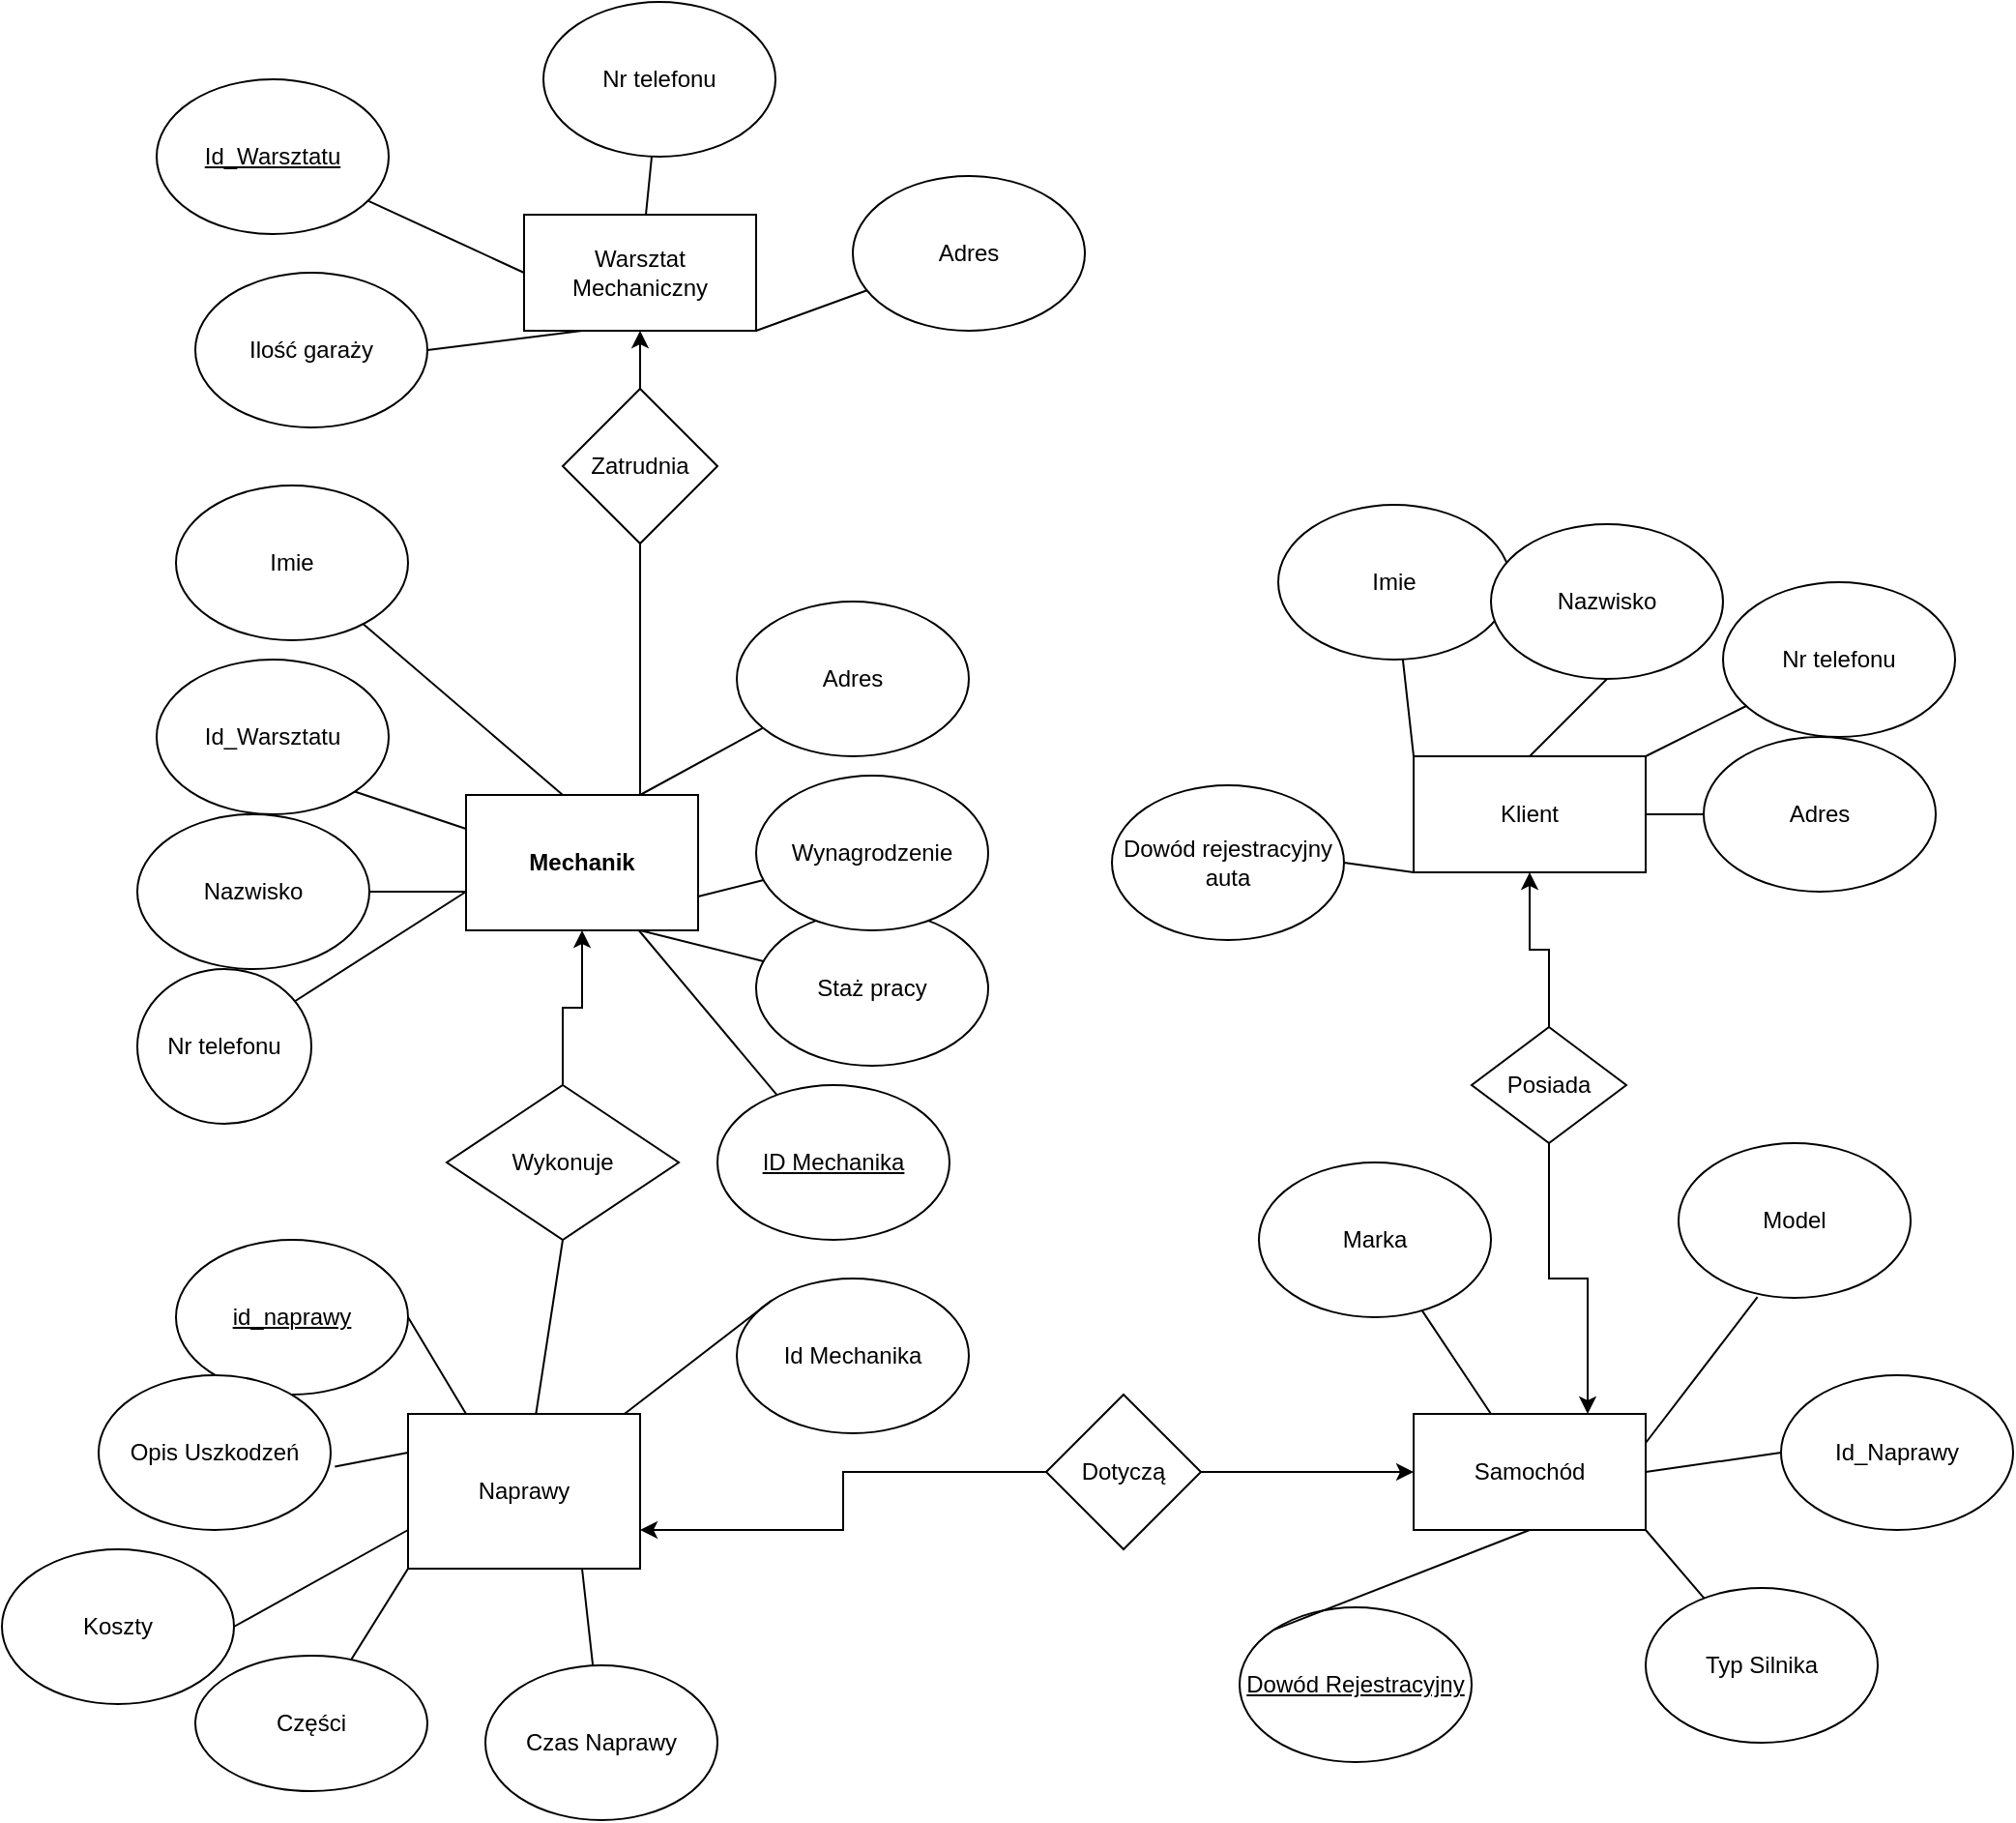 <mxfile version="12.9.14" type="device"><diagram id="42aOQJu3UK1TbBF9h4gV" name="Page-1"><mxGraphModel dx="2557" dy="2136" grid="1" gridSize="10" guides="1" tooltips="1" connect="1" arrows="1" fold="1" page="1" pageScale="1" pageWidth="827" pageHeight="1169" math="0" shadow="0"><root><mxCell id="0"/><mxCell id="1" parent="0"/><mxCell id="lv5YEPrGBTGehi66grcj-1" value="&lt;b&gt;Mechanik&lt;br&gt;&lt;/b&gt;" style="rounded=0;whiteSpace=wrap;html=1;" vertex="1" parent="1"><mxGeometry x="80" y="180" width="120" height="70" as="geometry"/></mxCell><mxCell id="lv5YEPrGBTGehi66grcj-2" value="Imie" style="ellipse;whiteSpace=wrap;html=1;" vertex="1" parent="1"><mxGeometry x="-70" y="20" width="120" height="80" as="geometry"/></mxCell><mxCell id="lv5YEPrGBTGehi66grcj-3" value="Nazwisko" style="ellipse;whiteSpace=wrap;html=1;" vertex="1" parent="1"><mxGeometry x="-90" y="190" width="120" height="80" as="geometry"/></mxCell><mxCell id="lv5YEPrGBTGehi66grcj-4" value="Staż pracy" style="ellipse;whiteSpace=wrap;html=1;" vertex="1" parent="1"><mxGeometry x="230" y="240" width="120" height="80" as="geometry"/></mxCell><mxCell id="lv5YEPrGBTGehi66grcj-5" value="Wynagrodzenie" style="ellipse;whiteSpace=wrap;html=1;" vertex="1" parent="1"><mxGeometry x="230" y="170" width="120" height="80" as="geometry"/></mxCell><mxCell id="lv5YEPrGBTGehi66grcj-6" value="Adres" style="ellipse;whiteSpace=wrap;html=1;" vertex="1" parent="1"><mxGeometry x="220" y="80" width="120" height="80" as="geometry"/></mxCell><mxCell id="lv5YEPrGBTGehi66grcj-12" value="Naprawy" style="rounded=0;whiteSpace=wrap;html=1;" vertex="1" parent="1"><mxGeometry x="50" y="500" width="120" height="80" as="geometry"/></mxCell><mxCell id="lv5YEPrGBTGehi66grcj-13" value="&lt;u&gt;id_naprawy&lt;/u&gt;" style="ellipse;whiteSpace=wrap;html=1;" vertex="1" parent="1"><mxGeometry x="-70" y="410" width="120" height="80" as="geometry"/></mxCell><mxCell id="lv5YEPrGBTGehi66grcj-15" style="edgeStyle=orthogonalEdgeStyle;rounded=0;orthogonalLoop=1;jettySize=auto;html=1;exitX=0.5;exitY=0;exitDx=0;exitDy=0;entryX=0.5;entryY=1;entryDx=0;entryDy=0;" edge="1" parent="1" source="lv5YEPrGBTGehi66grcj-14" target="lv5YEPrGBTGehi66grcj-1"><mxGeometry relative="1" as="geometry"/></mxCell><mxCell id="lv5YEPrGBTGehi66grcj-14" value="Wykonuje" style="rhombus;whiteSpace=wrap;html=1;" vertex="1" parent="1"><mxGeometry x="70" y="330" width="120" height="80" as="geometry"/></mxCell><mxCell id="lv5YEPrGBTGehi66grcj-18" value="Opis Uszkodzeń" style="ellipse;whiteSpace=wrap;html=1;" vertex="1" parent="1"><mxGeometry x="-110" y="480" width="120" height="80" as="geometry"/></mxCell><mxCell id="lv5YEPrGBTGehi66grcj-20" value="Koszty" style="ellipse;whiteSpace=wrap;html=1;" vertex="1" parent="1"><mxGeometry x="-160" y="570" width="120" height="80" as="geometry"/></mxCell><mxCell id="lv5YEPrGBTGehi66grcj-22" value="Części" style="ellipse;whiteSpace=wrap;html=1;" vertex="1" parent="1"><mxGeometry x="-60" y="625" width="120" height="70" as="geometry"/></mxCell><mxCell id="lv5YEPrGBTGehi66grcj-28" style="edgeStyle=orthogonalEdgeStyle;rounded=0;orthogonalLoop=1;jettySize=auto;html=1;exitX=0;exitY=0.5;exitDx=0;exitDy=0;entryX=1;entryY=0.75;entryDx=0;entryDy=0;" edge="1" parent="1" source="lv5YEPrGBTGehi66grcj-26" target="lv5YEPrGBTGehi66grcj-12"><mxGeometry relative="1" as="geometry"/></mxCell><mxCell id="lv5YEPrGBTGehi66grcj-70" style="edgeStyle=orthogonalEdgeStyle;rounded=0;orthogonalLoop=1;jettySize=auto;html=1;exitX=1;exitY=0.5;exitDx=0;exitDy=0;entryX=0;entryY=0.5;entryDx=0;entryDy=0;" edge="1" parent="1" source="lv5YEPrGBTGehi66grcj-26" target="lv5YEPrGBTGehi66grcj-29"><mxGeometry relative="1" as="geometry"/></mxCell><mxCell id="lv5YEPrGBTGehi66grcj-26" value="Dotyczą" style="rhombus;whiteSpace=wrap;html=1;" vertex="1" parent="1"><mxGeometry x="380" y="490" width="80" height="80" as="geometry"/></mxCell><mxCell id="lv5YEPrGBTGehi66grcj-29" value="Samochód" style="rounded=0;whiteSpace=wrap;html=1;" vertex="1" parent="1"><mxGeometry x="570" y="500" width="120" height="60" as="geometry"/></mxCell><mxCell id="lv5YEPrGBTGehi66grcj-31" value="Marka" style="ellipse;whiteSpace=wrap;html=1;" vertex="1" parent="1"><mxGeometry x="490" y="370" width="120" height="80" as="geometry"/></mxCell><mxCell id="lv5YEPrGBTGehi66grcj-33" value="Model" style="ellipse;whiteSpace=wrap;html=1;" vertex="1" parent="1"><mxGeometry x="707" y="360" width="120" height="80" as="geometry"/></mxCell><mxCell id="lv5YEPrGBTGehi66grcj-34" value="Typ Silnika" style="ellipse;whiteSpace=wrap;html=1;" vertex="1" parent="1"><mxGeometry x="690" y="590" width="120" height="80" as="geometry"/></mxCell><mxCell id="lv5YEPrGBTGehi66grcj-37" value="&lt;u&gt;Dowód Rejestracyjny&lt;/u&gt;" style="ellipse;whiteSpace=wrap;html=1;" vertex="1" parent="1"><mxGeometry x="480" y="600" width="120" height="80" as="geometry"/></mxCell><mxCell id="lv5YEPrGBTGehi66grcj-41" style="edgeStyle=orthogonalEdgeStyle;rounded=0;orthogonalLoop=1;jettySize=auto;html=1;exitX=0.5;exitY=1;exitDx=0;exitDy=0;entryX=0.75;entryY=0;entryDx=0;entryDy=0;" edge="1" parent="1" source="lv5YEPrGBTGehi66grcj-39" target="lv5YEPrGBTGehi66grcj-29"><mxGeometry relative="1" as="geometry"/></mxCell><mxCell id="lv5YEPrGBTGehi66grcj-43" style="edgeStyle=orthogonalEdgeStyle;rounded=0;orthogonalLoop=1;jettySize=auto;html=1;exitX=0.5;exitY=0;exitDx=0;exitDy=0;entryX=0.5;entryY=1;entryDx=0;entryDy=0;" edge="1" parent="1" source="lv5YEPrGBTGehi66grcj-39" target="lv5YEPrGBTGehi66grcj-42"><mxGeometry relative="1" as="geometry"/></mxCell><mxCell id="lv5YEPrGBTGehi66grcj-39" value="Posiada" style="rhombus;whiteSpace=wrap;html=1;" vertex="1" parent="1"><mxGeometry x="600" y="300" width="80" height="60" as="geometry"/></mxCell><mxCell id="lv5YEPrGBTGehi66grcj-42" value="Klient" style="rounded=0;whiteSpace=wrap;html=1;" vertex="1" parent="1"><mxGeometry x="570" y="160" width="120" height="60" as="geometry"/></mxCell><mxCell id="lv5YEPrGBTGehi66grcj-44" value="Imie" style="ellipse;whiteSpace=wrap;html=1;" vertex="1" parent="1"><mxGeometry x="500" y="30" width="120" height="80" as="geometry"/></mxCell><mxCell id="lv5YEPrGBTGehi66grcj-45" value="Nazwisko" style="ellipse;whiteSpace=wrap;html=1;" vertex="1" parent="1"><mxGeometry x="610" y="40" width="120" height="80" as="geometry"/></mxCell><mxCell id="lv5YEPrGBTGehi66grcj-46" value="Nr telefonu" style="ellipse;whiteSpace=wrap;html=1;" vertex="1" parent="1"><mxGeometry x="730" y="70" width="120" height="80" as="geometry"/></mxCell><mxCell id="lv5YEPrGBTGehi66grcj-47" value="Adres" style="ellipse;whiteSpace=wrap;html=1;" vertex="1" parent="1"><mxGeometry x="720" y="150" width="120" height="80" as="geometry"/></mxCell><mxCell id="lv5YEPrGBTGehi66grcj-52" value="Nr telefonu" style="ellipse;whiteSpace=wrap;html=1;" vertex="1" parent="1"><mxGeometry x="-90" y="270" width="90" height="80" as="geometry"/></mxCell><mxCell id="lv5YEPrGBTGehi66grcj-54" value="Warsztat Mechaniczny" style="rounded=0;whiteSpace=wrap;html=1;" vertex="1" parent="1"><mxGeometry x="110" y="-120" width="120" height="60" as="geometry"/></mxCell><mxCell id="lv5YEPrGBTGehi66grcj-55" value="Adres" style="ellipse;whiteSpace=wrap;html=1;" vertex="1" parent="1"><mxGeometry x="280" y="-140" width="120" height="80" as="geometry"/></mxCell><mxCell id="lv5YEPrGBTGehi66grcj-57" value="Nr telefonu" style="ellipse;whiteSpace=wrap;html=1;" vertex="1" parent="1"><mxGeometry x="120" y="-230" width="120" height="80" as="geometry"/></mxCell><mxCell id="lv5YEPrGBTGehi66grcj-59" value="&lt;u&gt;Id_Warsztatu&lt;/u&gt;" style="ellipse;whiteSpace=wrap;html=1;" vertex="1" parent="1"><mxGeometry x="-80" y="-190" width="120" height="80" as="geometry"/></mxCell><mxCell id="lv5YEPrGBTGehi66grcj-62" value="Ilość garaży" style="ellipse;whiteSpace=wrap;html=1;" vertex="1" parent="1"><mxGeometry x="-60" y="-90" width="120" height="80" as="geometry"/></mxCell><mxCell id="lv5YEPrGBTGehi66grcj-69" style="edgeStyle=orthogonalEdgeStyle;rounded=0;orthogonalLoop=1;jettySize=auto;html=1;exitX=0.5;exitY=0;exitDx=0;exitDy=0;entryX=0.5;entryY=1;entryDx=0;entryDy=0;" edge="1" parent="1" source="lv5YEPrGBTGehi66grcj-64" target="lv5YEPrGBTGehi66grcj-54"><mxGeometry relative="1" as="geometry"/></mxCell><mxCell id="lv5YEPrGBTGehi66grcj-64" value="Zatrudnia" style="rhombus;whiteSpace=wrap;html=1;" vertex="1" parent="1"><mxGeometry x="130" y="-30" width="80" height="80" as="geometry"/></mxCell><mxCell id="lv5YEPrGBTGehi66grcj-68" value="" style="endArrow=none;html=1;entryX=0.5;entryY=1;entryDx=0;entryDy=0;" edge="1" parent="1" source="lv5YEPrGBTGehi66grcj-12" target="lv5YEPrGBTGehi66grcj-14"><mxGeometry width="50" height="50" relative="1" as="geometry"><mxPoint x="410" y="430" as="sourcePoint"/><mxPoint x="460" y="380" as="targetPoint"/></mxGeometry></mxCell><mxCell id="lv5YEPrGBTGehi66grcj-71" value="" style="endArrow=none;html=1;exitX=0.5;exitY=1;exitDx=0;exitDy=0;entryX=0.75;entryY=0;entryDx=0;entryDy=0;" edge="1" parent="1" source="lv5YEPrGBTGehi66grcj-64" target="lv5YEPrGBTGehi66grcj-1"><mxGeometry width="50" height="50" relative="1" as="geometry"><mxPoint x="410" y="30" as="sourcePoint"/><mxPoint x="460" y="-20" as="targetPoint"/></mxGeometry></mxCell><mxCell id="lv5YEPrGBTGehi66grcj-73" value="" style="endArrow=none;html=1;exitX=0;exitY=1;exitDx=0;exitDy=0;" edge="1" parent="1" source="lv5YEPrGBTGehi66grcj-12" target="lv5YEPrGBTGehi66grcj-22"><mxGeometry width="50" height="50" relative="1" as="geometry"><mxPoint x="80" y="430" as="sourcePoint"/><mxPoint x="130" y="380" as="targetPoint"/></mxGeometry></mxCell><mxCell id="lv5YEPrGBTGehi66grcj-75" value="" style="endArrow=none;html=1;exitX=0;exitY=0.75;exitDx=0;exitDy=0;entryX=1;entryY=0.5;entryDx=0;entryDy=0;" edge="1" parent="1" source="lv5YEPrGBTGehi66grcj-12" target="lv5YEPrGBTGehi66grcj-20"><mxGeometry width="50" height="50" relative="1" as="geometry"><mxPoint x="80" y="430" as="sourcePoint"/><mxPoint x="130" y="380" as="targetPoint"/></mxGeometry></mxCell><mxCell id="lv5YEPrGBTGehi66grcj-76" value="" style="endArrow=none;html=1;exitX=1.018;exitY=0.59;exitDx=0;exitDy=0;exitPerimeter=0;entryX=0;entryY=0.25;entryDx=0;entryDy=0;" edge="1" parent="1" source="lv5YEPrGBTGehi66grcj-18" target="lv5YEPrGBTGehi66grcj-12"><mxGeometry width="50" height="50" relative="1" as="geometry"><mxPoint x="80" y="430" as="sourcePoint"/><mxPoint x="130" y="380" as="targetPoint"/></mxGeometry></mxCell><mxCell id="lv5YEPrGBTGehi66grcj-77" value="" style="endArrow=none;html=1;exitX=1;exitY=0.5;exitDx=0;exitDy=0;entryX=0.25;entryY=0;entryDx=0;entryDy=0;" edge="1" parent="1" source="lv5YEPrGBTGehi66grcj-13" target="lv5YEPrGBTGehi66grcj-12"><mxGeometry width="50" height="50" relative="1" as="geometry"><mxPoint x="80" y="430" as="sourcePoint"/><mxPoint x="130" y="380" as="targetPoint"/></mxGeometry></mxCell><mxCell id="lv5YEPrGBTGehi66grcj-78" value="" style="endArrow=none;html=1;" edge="1" parent="1" source="lv5YEPrGBTGehi66grcj-2"><mxGeometry width="50" height="50" relative="1" as="geometry"><mxPoint x="80" y="230" as="sourcePoint"/><mxPoint x="130" y="180" as="targetPoint"/></mxGeometry></mxCell><mxCell id="lv5YEPrGBTGehi66grcj-79" value="" style="endArrow=none;html=1;" edge="1" parent="1" target="lv5YEPrGBTGehi66grcj-3"><mxGeometry width="50" height="50" relative="1" as="geometry"><mxPoint x="80" y="230" as="sourcePoint"/><mxPoint x="130" y="180" as="targetPoint"/></mxGeometry></mxCell><mxCell id="lv5YEPrGBTGehi66grcj-80" value="" style="endArrow=none;html=1;" edge="1" parent="1" target="lv5YEPrGBTGehi66grcj-52"><mxGeometry width="50" height="50" relative="1" as="geometry"><mxPoint x="80" y="230" as="sourcePoint"/><mxPoint x="130" y="180" as="targetPoint"/></mxGeometry></mxCell><mxCell id="lv5YEPrGBTGehi66grcj-81" value="" style="endArrow=none;html=1;entryX=0.75;entryY=0;entryDx=0;entryDy=0;" edge="1" parent="1" source="lv5YEPrGBTGehi66grcj-6" target="lv5YEPrGBTGehi66grcj-1"><mxGeometry width="50" height="50" relative="1" as="geometry"><mxPoint x="80" y="230" as="sourcePoint"/><mxPoint x="130" y="180" as="targetPoint"/></mxGeometry></mxCell><mxCell id="lv5YEPrGBTGehi66grcj-82" value="" style="endArrow=none;html=1;entryX=1;entryY=0.75;entryDx=0;entryDy=0;" edge="1" parent="1" source="lv5YEPrGBTGehi66grcj-5" target="lv5YEPrGBTGehi66grcj-1"><mxGeometry width="50" height="50" relative="1" as="geometry"><mxPoint x="80" y="230" as="sourcePoint"/><mxPoint x="130" y="180" as="targetPoint"/></mxGeometry></mxCell><mxCell id="lv5YEPrGBTGehi66grcj-83" value="" style="endArrow=none;html=1;entryX=0.75;entryY=1;entryDx=0;entryDy=0;" edge="1" parent="1" source="lv5YEPrGBTGehi66grcj-4" target="lv5YEPrGBTGehi66grcj-1"><mxGeometry width="50" height="50" relative="1" as="geometry"><mxPoint x="80" y="230" as="sourcePoint"/><mxPoint x="130" y="180" as="targetPoint"/></mxGeometry></mxCell><mxCell id="lv5YEPrGBTGehi66grcj-84" value="" style="endArrow=none;html=1;entryX=1;entryY=0.5;entryDx=0;entryDy=0;exitX=0.25;exitY=1;exitDx=0;exitDy=0;" edge="1" parent="1" source="lv5YEPrGBTGehi66grcj-54" target="lv5YEPrGBTGehi66grcj-62"><mxGeometry width="50" height="50" relative="1" as="geometry"><mxPoint x="80" y="30" as="sourcePoint"/><mxPoint x="70" y="-40" as="targetPoint"/></mxGeometry></mxCell><mxCell id="lv5YEPrGBTGehi66grcj-85" value="" style="endArrow=none;html=1;entryX=0;entryY=0.5;entryDx=0;entryDy=0;" edge="1" parent="1" source="lv5YEPrGBTGehi66grcj-59" target="lv5YEPrGBTGehi66grcj-54"><mxGeometry width="50" height="50" relative="1" as="geometry"><mxPoint x="80" y="30" as="sourcePoint"/><mxPoint x="130" y="-20" as="targetPoint"/></mxGeometry></mxCell><mxCell id="lv5YEPrGBTGehi66grcj-86" value="" style="endArrow=none;html=1;" edge="1" parent="1" source="lv5YEPrGBTGehi66grcj-57" target="lv5YEPrGBTGehi66grcj-54"><mxGeometry width="50" height="50" relative="1" as="geometry"><mxPoint x="80" y="30" as="sourcePoint"/><mxPoint x="130" y="-20" as="targetPoint"/></mxGeometry></mxCell><mxCell id="lv5YEPrGBTGehi66grcj-87" value="" style="endArrow=none;html=1;entryX=1;entryY=1;entryDx=0;entryDy=0;" edge="1" parent="1" source="lv5YEPrGBTGehi66grcj-55" target="lv5YEPrGBTGehi66grcj-54"><mxGeometry width="50" height="50" relative="1" as="geometry"><mxPoint x="80" y="30" as="sourcePoint"/><mxPoint x="130" y="-20" as="targetPoint"/></mxGeometry></mxCell><mxCell id="lv5YEPrGBTGehi66grcj-88" value="" style="endArrow=none;html=1;" edge="1" parent="1" source="lv5YEPrGBTGehi66grcj-47" target="lv5YEPrGBTGehi66grcj-42"><mxGeometry width="50" height="50" relative="1" as="geometry"><mxPoint x="910" y="230" as="sourcePoint"/><mxPoint x="960" y="180" as="targetPoint"/></mxGeometry></mxCell><mxCell id="lv5YEPrGBTGehi66grcj-89" value="" style="endArrow=none;html=1;entryX=1;entryY=0;entryDx=0;entryDy=0;" edge="1" parent="1" source="lv5YEPrGBTGehi66grcj-46" target="lv5YEPrGBTGehi66grcj-42"><mxGeometry width="50" height="50" relative="1" as="geometry"><mxPoint x="910" y="230" as="sourcePoint"/><mxPoint x="960" y="180" as="targetPoint"/></mxGeometry></mxCell><mxCell id="lv5YEPrGBTGehi66grcj-91" value="" style="endArrow=none;html=1;exitX=0.5;exitY=1;exitDx=0;exitDy=0;entryX=0.5;entryY=0;entryDx=0;entryDy=0;" edge="1" parent="1" source="lv5YEPrGBTGehi66grcj-45" target="lv5YEPrGBTGehi66grcj-42"><mxGeometry width="50" height="50" relative="1" as="geometry"><mxPoint x="910" y="230" as="sourcePoint"/><mxPoint x="960" y="180" as="targetPoint"/></mxGeometry></mxCell><mxCell id="lv5YEPrGBTGehi66grcj-92" value="" style="endArrow=none;html=1;entryX=0;entryY=0;entryDx=0;entryDy=0;" edge="1" parent="1" source="lv5YEPrGBTGehi66grcj-44" target="lv5YEPrGBTGehi66grcj-42"><mxGeometry width="50" height="50" relative="1" as="geometry"><mxPoint x="910" y="230" as="sourcePoint"/><mxPoint x="960" y="180" as="targetPoint"/></mxGeometry></mxCell><mxCell id="lv5YEPrGBTGehi66grcj-93" value="" style="endArrow=none;html=1;" edge="1" parent="1" source="lv5YEPrGBTGehi66grcj-29" target="lv5YEPrGBTGehi66grcj-31"><mxGeometry width="50" height="50" relative="1" as="geometry"><mxPoint x="470" y="530" as="sourcePoint"/><mxPoint x="520" y="480" as="targetPoint"/></mxGeometry></mxCell><mxCell id="lv5YEPrGBTGehi66grcj-94" value="" style="endArrow=none;html=1;entryX=0.34;entryY=0.995;entryDx=0;entryDy=0;entryPerimeter=0;exitX=1;exitY=0.25;exitDx=0;exitDy=0;" edge="1" parent="1" source="lv5YEPrGBTGehi66grcj-29" target="lv5YEPrGBTGehi66grcj-33"><mxGeometry width="50" height="50" relative="1" as="geometry"><mxPoint x="470" y="530" as="sourcePoint"/><mxPoint x="520" y="480" as="targetPoint"/></mxGeometry></mxCell><mxCell id="lv5YEPrGBTGehi66grcj-96" value="" style="endArrow=none;html=1;exitX=0;exitY=0;exitDx=0;exitDy=0;entryX=0.5;entryY=1;entryDx=0;entryDy=0;" edge="1" parent="1" source="lv5YEPrGBTGehi66grcj-37" target="lv5YEPrGBTGehi66grcj-29"><mxGeometry width="50" height="50" relative="1" as="geometry"><mxPoint x="470" y="530" as="sourcePoint"/><mxPoint x="520" y="480" as="targetPoint"/></mxGeometry></mxCell><mxCell id="lv5YEPrGBTGehi66grcj-97" value="" style="endArrow=none;html=1;entryX=1;entryY=1;entryDx=0;entryDy=0;" edge="1" parent="1" source="lv5YEPrGBTGehi66grcj-34" target="lv5YEPrGBTGehi66grcj-29"><mxGeometry width="50" height="50" relative="1" as="geometry"><mxPoint x="470" y="530" as="sourcePoint"/><mxPoint x="520" y="480" as="targetPoint"/></mxGeometry></mxCell><mxCell id="lv5YEPrGBTGehi66grcj-99" value="Id_Warsztatu" style="ellipse;whiteSpace=wrap;html=1;" vertex="1" parent="1"><mxGeometry x="-80" y="110" width="120" height="80" as="geometry"/></mxCell><mxCell id="lv5YEPrGBTGehi66grcj-101" value="Dowód rejestracyjny auta" style="ellipse;whiteSpace=wrap;html=1;" vertex="1" parent="1"><mxGeometry x="414" y="175" width="120" height="80" as="geometry"/></mxCell><mxCell id="lv5YEPrGBTGehi66grcj-102" value="" style="endArrow=none;html=1;exitX=1;exitY=0.5;exitDx=0;exitDy=0;entryX=0;entryY=1;entryDx=0;entryDy=0;" edge="1" parent="1" source="lv5YEPrGBTGehi66grcj-101" target="lv5YEPrGBTGehi66grcj-42"><mxGeometry width="50" height="50" relative="1" as="geometry"><mxPoint x="550" y="230" as="sourcePoint"/><mxPoint x="600" y="180" as="targetPoint"/></mxGeometry></mxCell><mxCell id="lv5YEPrGBTGehi66grcj-103" value="Id_Naprawy" style="ellipse;whiteSpace=wrap;html=1;" vertex="1" parent="1"><mxGeometry x="760" y="480" width="120" height="80" as="geometry"/></mxCell><mxCell id="lv5YEPrGBTGehi66grcj-104" value="" style="endArrow=none;html=1;entryX=0;entryY=0.5;entryDx=0;entryDy=0;exitX=1;exitY=0.5;exitDx=0;exitDy=0;" edge="1" parent="1" source="lv5YEPrGBTGehi66grcj-29" target="lv5YEPrGBTGehi66grcj-103"><mxGeometry width="50" height="50" relative="1" as="geometry"><mxPoint x="510" y="430" as="sourcePoint"/><mxPoint x="560" y="380" as="targetPoint"/></mxGeometry></mxCell><mxCell id="lv5YEPrGBTGehi66grcj-105" value="&lt;u&gt;ID Mechanika&lt;/u&gt;" style="ellipse;whiteSpace=wrap;html=1;" vertex="1" parent="1"><mxGeometry x="210" y="330" width="120" height="80" as="geometry"/></mxCell><mxCell id="lv5YEPrGBTGehi66grcj-106" value="" style="endArrow=none;html=1;" edge="1" parent="1" source="lv5YEPrGBTGehi66grcj-1" target="lv5YEPrGBTGehi66grcj-105"><mxGeometry width="50" height="50" relative="1" as="geometry"><mxPoint x="180" y="330" as="sourcePoint"/><mxPoint x="230" y="280" as="targetPoint"/></mxGeometry></mxCell><mxCell id="lv5YEPrGBTGehi66grcj-107" value="Id Mechanika" style="ellipse;whiteSpace=wrap;html=1;" vertex="1" parent="1"><mxGeometry x="220" y="430" width="120" height="80" as="geometry"/></mxCell><mxCell id="lv5YEPrGBTGehi66grcj-108" value="" style="endArrow=none;html=1;entryX=0;entryY=0;entryDx=0;entryDy=0;" edge="1" parent="1" source="lv5YEPrGBTGehi66grcj-12" target="lv5YEPrGBTGehi66grcj-107"><mxGeometry width="50" height="50" relative="1" as="geometry"><mxPoint x="180" y="530" as="sourcePoint"/><mxPoint x="230" y="480" as="targetPoint"/></mxGeometry></mxCell><mxCell id="lv5YEPrGBTGehi66grcj-109" value="Czas Naprawy" style="ellipse;whiteSpace=wrap;html=1;" vertex="1" parent="1"><mxGeometry x="90" y="630" width="120" height="80" as="geometry"/></mxCell><mxCell id="lv5YEPrGBTGehi66grcj-110" value="" style="endArrow=none;html=1;entryX=0.75;entryY=1;entryDx=0;entryDy=0;" edge="1" parent="1" source="lv5YEPrGBTGehi66grcj-109" target="lv5YEPrGBTGehi66grcj-12"><mxGeometry width="50" height="50" relative="1" as="geometry"><mxPoint x="330" y="530" as="sourcePoint"/><mxPoint x="380" y="480" as="targetPoint"/></mxGeometry></mxCell><mxCell id="lv5YEPrGBTGehi66grcj-111" value="" style="endArrow=none;html=1;exitX=1;exitY=1;exitDx=0;exitDy=0;entryX=0;entryY=0.25;entryDx=0;entryDy=0;" edge="1" parent="1" source="lv5YEPrGBTGehi66grcj-99" target="lv5YEPrGBTGehi66grcj-1"><mxGeometry width="50" height="50" relative="1" as="geometry"><mxPoint x="400" y="240" as="sourcePoint"/><mxPoint x="450" y="190" as="targetPoint"/></mxGeometry></mxCell></root></mxGraphModel></diagram></mxfile>